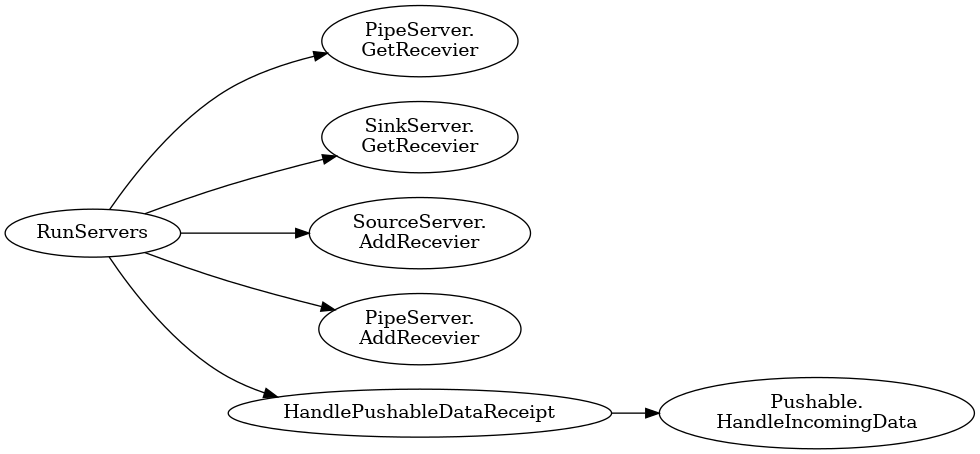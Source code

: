 @startuml
digraph G {
    rankdir=LR
    node [style=rounded];
    RunServers -> "PipeServer.\nGetRecevier";
    RunServers -> "SinkServer.\nGetRecevier";
    RunServers -> "SourceServer.\nAddRecevier";
    RunServers -> "PipeServer.\nAddRecevier";
    RunServers -> "HandlePushableDataReceipt";
    "HandlePushableDataReceipt" -> "Pushable.\nHandleIncomingData";
}
@enduml